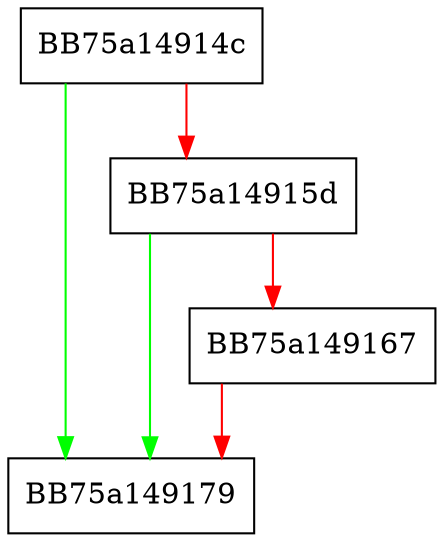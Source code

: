 digraph OnCmdComplete {
  node [shape="box"];
  graph [splines=ortho];
  BB75a14914c -> BB75a149179 [color="green"];
  BB75a14914c -> BB75a14915d [color="red"];
  BB75a14915d -> BB75a149179 [color="green"];
  BB75a14915d -> BB75a149167 [color="red"];
  BB75a149167 -> BB75a149179 [color="red"];
}